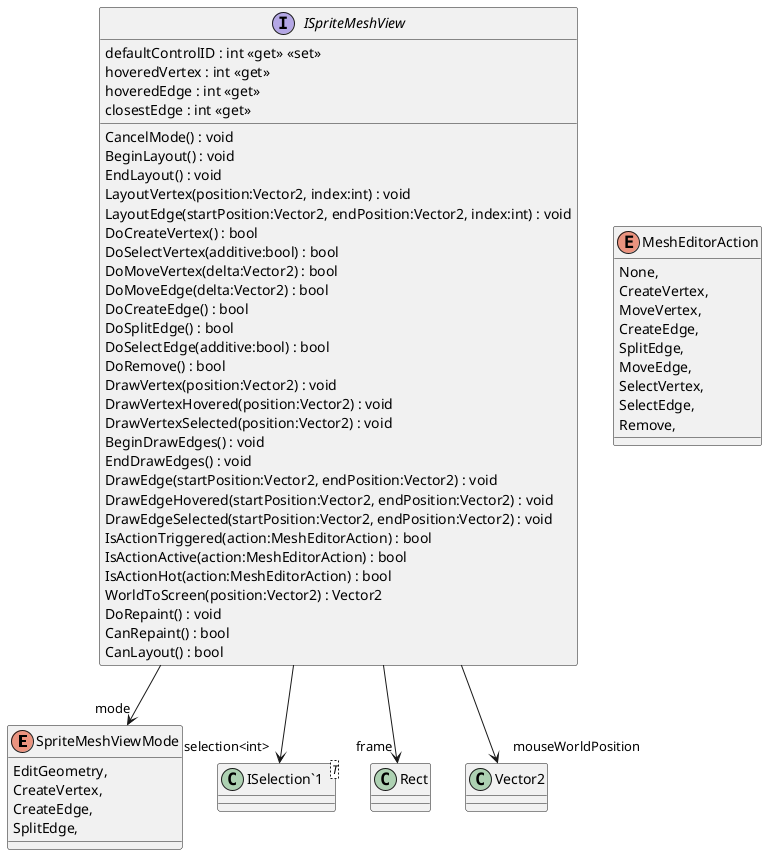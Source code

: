 @startuml
enum SpriteMeshViewMode {
    EditGeometry,
    CreateVertex,
    CreateEdge,
    SplitEdge,
}
enum MeshEditorAction {
    None,
    CreateVertex,
    MoveVertex,
    CreateEdge,
    SplitEdge,
    MoveEdge,
    SelectVertex,
    SelectEdge,
    Remove,
}
interface ISpriteMeshView {
    defaultControlID : int <<get>> <<set>>
    hoveredVertex : int <<get>>
    hoveredEdge : int <<get>>
    closestEdge : int <<get>>
    CancelMode() : void
    BeginLayout() : void
    EndLayout() : void
    LayoutVertex(position:Vector2, index:int) : void
    LayoutEdge(startPosition:Vector2, endPosition:Vector2, index:int) : void
    DoCreateVertex() : bool
    DoSelectVertex(additive:bool) : bool
    DoMoveVertex(delta:Vector2) : bool
    DoMoveEdge(delta:Vector2) : bool
    DoCreateEdge() : bool
    DoSplitEdge() : bool
    DoSelectEdge(additive:bool) : bool
    DoRemove() : bool
    DrawVertex(position:Vector2) : void
    DrawVertexHovered(position:Vector2) : void
    DrawVertexSelected(position:Vector2) : void
    BeginDrawEdges() : void
    EndDrawEdges() : void
    DrawEdge(startPosition:Vector2, endPosition:Vector2) : void
    DrawEdgeHovered(startPosition:Vector2, endPosition:Vector2) : void
    DrawEdgeSelected(startPosition:Vector2, endPosition:Vector2) : void
    IsActionTriggered(action:MeshEditorAction) : bool
    IsActionActive(action:MeshEditorAction) : bool
    IsActionHot(action:MeshEditorAction) : bool
    WorldToScreen(position:Vector2) : Vector2
    DoRepaint() : void
    CanRepaint() : bool
    CanLayout() : bool
}
class "ISelection`1"<T> {
}
ISpriteMeshView --> "mode" SpriteMeshViewMode
ISpriteMeshView --> "selection<int>" "ISelection`1"
ISpriteMeshView --> "frame" Rect
ISpriteMeshView --> "mouseWorldPosition" Vector2
@enduml
